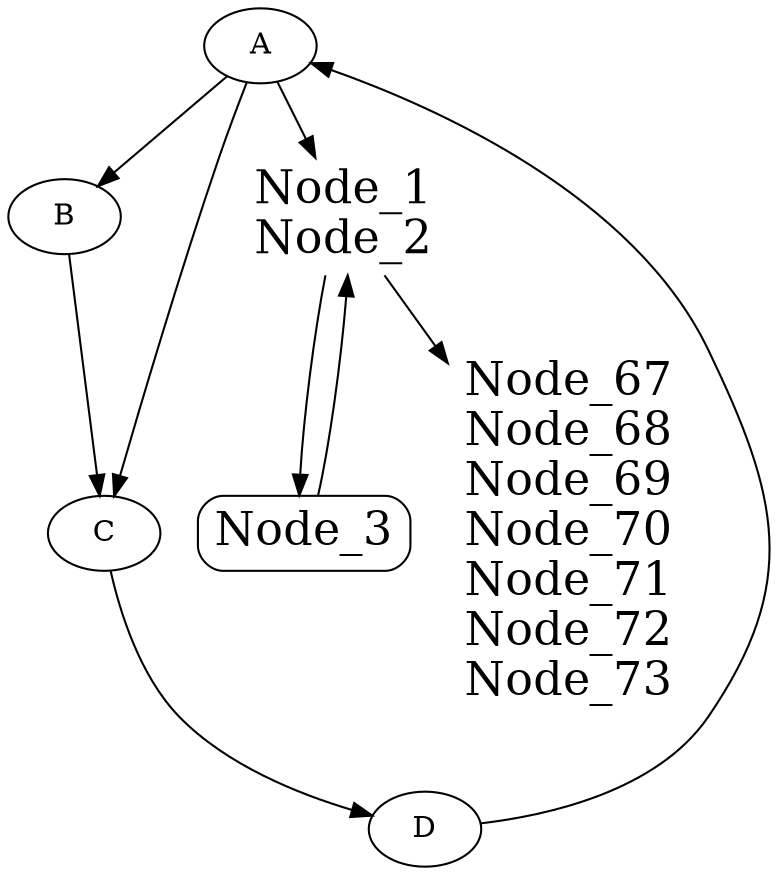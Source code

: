 digraph G {
A [label="A"];
B [label="B"];
C [label="C"];
D [label="D"];
A -> B;
A -> C;
B -> C;
C -> D;
D -> A;
subgraph "sub_graph_1" {
label="sub_graph_1";
Node_3 [shape=Mrecord, fontsize=22, label="Node_3"];
Node_1_Node_2 [label="Node_1\nNode_2", shape=plaintext, fontsize=22, color=red];
}

subgraph "sub_graph_2" {
label="sub_graph_2";
Node_67_Node_68_Node_69_Node_70_Node_71_Node_72_Node_73 [label="Node_67\nNode_68\nNode_69\nNode_70\nNode_71\nNode_72\nNode_73", shape=plaintext, fontsize=22, color=red];
}

Node_1_Node_2 -> Node_3;
A -> Node_1_Node_2;
Node_3 -> Node_1_Node_2;
Node_1_Node_2 -> Node_67_Node_68_Node_69_Node_70_Node_71_Node_72_Node_73;
}
